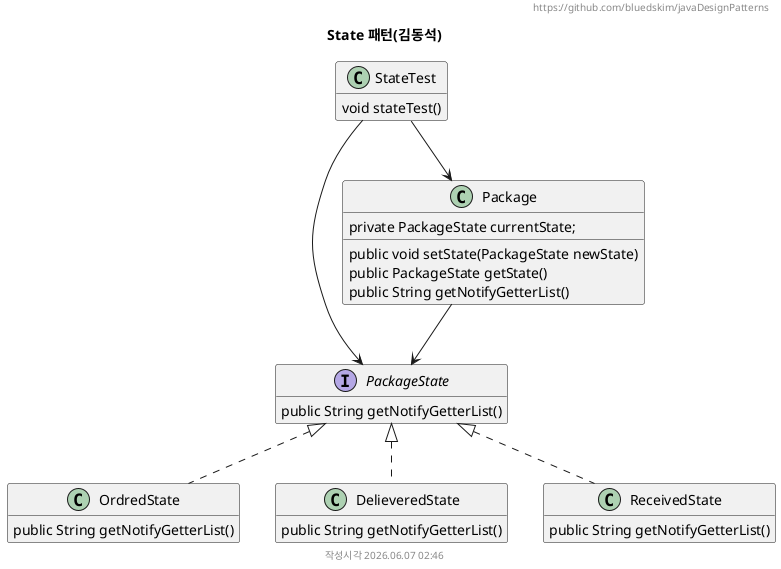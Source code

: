 @startuml State 패턴(김동석)

hide empty members
hide empty methods

title State 패턴(김동석)
header https://github.com/bluedskim/javaDesignPatterns
footer 작성시각 %date("yyyy.MM.dd' 'HH:mm")


interface PackageState {
	public String getNotifyGetterList()
}

class OrdredState {
	public String getNotifyGetterList()
}

class DelieveredState {
	public String getNotifyGetterList()
}

class ReceivedState {
	public String getNotifyGetterList()
}

class Package {
	private PackageState currentState;
	public void setState(PackageState newState)
	public PackageState getState()
	public String getNotifyGetterList()
}

class StateTest {
	void stateTest()
}

PackageState <|.. OrdredState
PackageState <|.. DelieveredState
PackageState <|.. ReceivedState

StateTest --> Package
StateTest --> PackageState
Package --> PackageState

@enduml